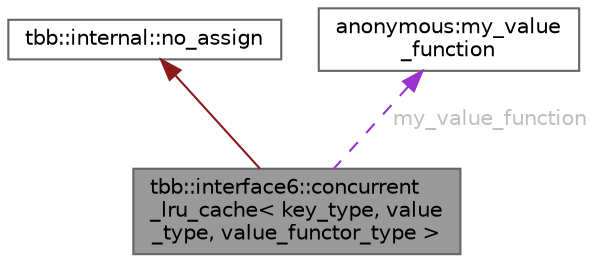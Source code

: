 digraph "tbb::interface6::concurrent_lru_cache&lt; key_type, value_type, value_functor_type &gt;"
{
 // LATEX_PDF_SIZE
  bgcolor="transparent";
  edge [fontname=Helvetica,fontsize=10,labelfontname=Helvetica,labelfontsize=10];
  node [fontname=Helvetica,fontsize=10,shape=box,height=0.2,width=0.4];
  Node1 [id="Node000001",label="tbb::interface6::concurrent\l_lru_cache\< key_type, value\l_type, value_functor_type \>",height=0.2,width=0.4,color="gray40", fillcolor="grey60", style="filled", fontcolor="black",tooltip=" "];
  Node2 -> Node1 [id="edge3_Node000001_Node000002",dir="back",color="firebrick4",style="solid",tooltip=" "];
  Node2 [id="Node000002",label="tbb::internal::no_assign",height=0.2,width=0.4,color="gray40", fillcolor="white", style="filled",tooltip=" "];
  Node3 -> Node1 [id="edge4_Node000001_Node000003",dir="back",color="darkorchid3",style="dashed",tooltip=" ",label=" my_value_function",fontcolor="grey" ];
  Node3 [id="Node000003",label="anonymous:my_value\l_function",height=0.2,width=0.4,color="gray40", fillcolor="white", style="filled",tooltip=" "];
}
